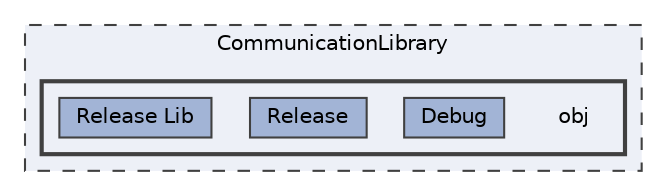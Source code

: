 digraph "CommunicationLibrary/obj"
{
 // LATEX_PDF_SIZE
  bgcolor="transparent";
  edge [fontname=Helvetica,fontsize=10,labelfontname=Helvetica,labelfontsize=10];
  node [fontname=Helvetica,fontsize=10,shape=box,height=0.2,width=0.4];
  compound=true
  subgraph clusterdir_09bacaa5f41a1292cd7c9ca32099ac35 {
    graph [ bgcolor="#edf0f7", pencolor="grey25", label="CommunicationLibrary", fontname=Helvetica,fontsize=10 style="filled,dashed", URL="dir_09bacaa5f41a1292cd7c9ca32099ac35.html",tooltip=""]
  subgraph clusterdir_a786cb2f7cc55909ce0c837f2aaf7f5d {
    graph [ bgcolor="#edf0f7", pencolor="grey25", label="", fontname=Helvetica,fontsize=10 style="filled,bold", URL="dir_a786cb2f7cc55909ce0c837f2aaf7f5d.html",tooltip=""]
    dir_a786cb2f7cc55909ce0c837f2aaf7f5d [shape=plaintext, label="obj"];
  dir_2a208e952efbcd11d26f67a486d82fd3 [label="Debug", fillcolor="#a2b4d6", color="grey25", style="filled", URL="dir_2a208e952efbcd11d26f67a486d82fd3.html",tooltip=""];
  dir_7f353c8421213c72c66342a33cea908e [label="Release", fillcolor="#a2b4d6", color="grey25", style="filled", URL="dir_7f353c8421213c72c66342a33cea908e.html",tooltip=""];
  dir_f55479d181d0111a2e7470e99ad5ccf4 [label="Release Lib", fillcolor="#a2b4d6", color="grey25", style="filled", URL="dir_f55479d181d0111a2e7470e99ad5ccf4.html",tooltip=""];
  }
  }
}
